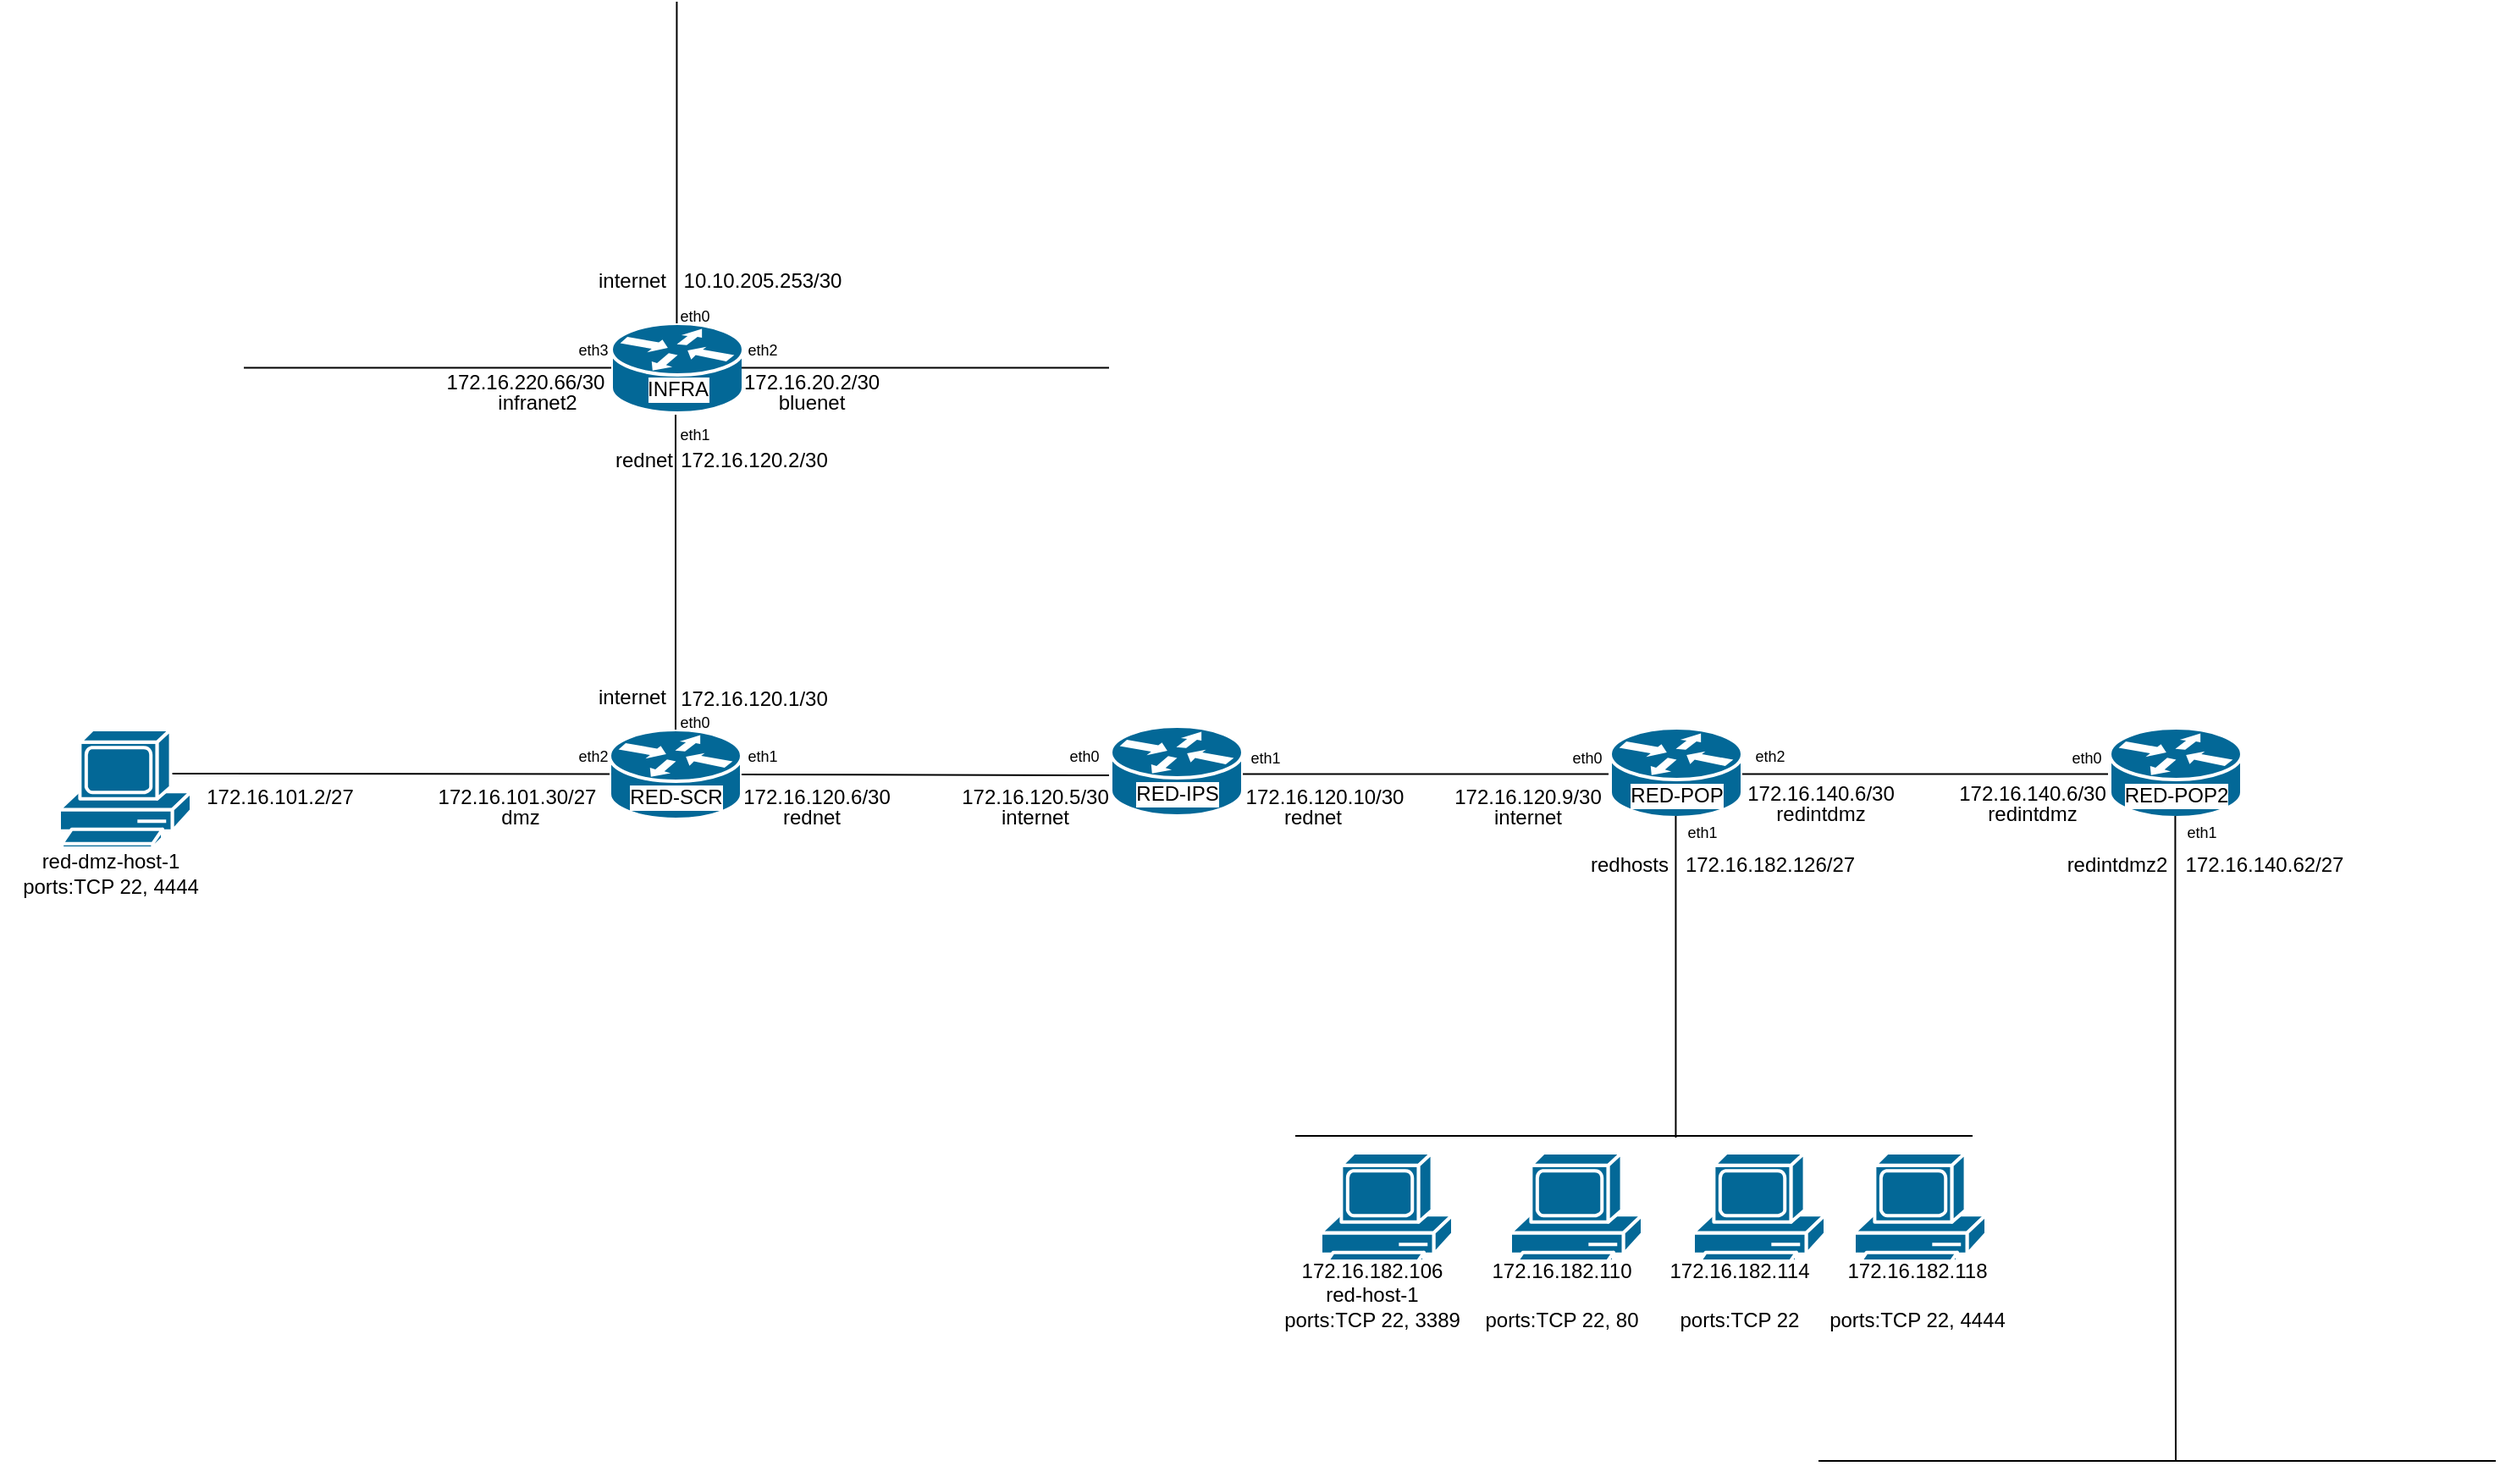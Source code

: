 <mxfile version="21.1.5" type="github">
  <diagram name="Page-1" id="DNa9uATd9qYWwBV_UxL_">
    <mxGraphModel dx="1135" dy="1763" grid="1" gridSize="10" guides="1" tooltips="1" connect="1" arrows="1" fold="1" page="1" pageScale="1" pageWidth="850" pageHeight="1100" math="0" shadow="0">
      <root>
        <mxCell id="0" />
        <mxCell id="1" parent="0" />
        <mxCell id="O4BCsCqUHJFsde2Ogw4A-1" value="" style="shape=mxgraph.cisco.routers.iad_router;sketch=0;html=1;pointerEvents=1;dashed=0;fillColor=#036897;strokeColor=#ffffff;strokeWidth=2;verticalLabelPosition=bottom;verticalAlign=top;align=center;outlineConnect=0;" vertex="1" parent="1">
          <mxGeometry x="435" y="350" width="78" height="53" as="geometry" />
        </mxCell>
        <mxCell id="O4BCsCqUHJFsde2Ogw4A-5" value="" style="endArrow=none;html=1;rounded=0;entryX=0.5;entryY=0;entryDx=0;entryDy=0;entryPerimeter=0;" edge="1" parent="1" target="O4BCsCqUHJFsde2Ogw4A-1">
          <mxGeometry width="50" height="50" relative="1" as="geometry">
            <mxPoint x="474" y="160" as="sourcePoint" />
            <mxPoint x="440" y="340" as="targetPoint" />
            <Array as="points">
              <mxPoint x="474" y="300" />
              <mxPoint x="474" y="320" />
            </Array>
          </mxGeometry>
        </mxCell>
        <mxCell id="O4BCsCqUHJFsde2Ogw4A-6" value="" style="endArrow=none;html=1;rounded=0;exitX=1;exitY=0.5;exitDx=0;exitDy=0;exitPerimeter=0;" edge="1" parent="1" source="O4BCsCqUHJFsde2Ogw4A-1">
          <mxGeometry width="50" height="50" relative="1" as="geometry">
            <mxPoint x="484" y="290" as="sourcePoint" />
            <mxPoint x="730" y="377" as="targetPoint" />
          </mxGeometry>
        </mxCell>
        <mxCell id="O4BCsCqUHJFsde2Ogw4A-8" value="&lt;font style=&quot;font-size: 9px;&quot;&gt;eth0&lt;/font&gt;" style="text;html=1;align=center;verticalAlign=middle;resizable=0;points=[];autosize=1;strokeColor=none;fillColor=none;" vertex="1" parent="1">
          <mxGeometry x="465" y="330" width="40" height="30" as="geometry" />
        </mxCell>
        <mxCell id="O4BCsCqUHJFsde2Ogw4A-10" value="&lt;font style=&quot;font-size: 9px;&quot;&gt;eth1&lt;/font&gt;" style="text;html=1;align=center;verticalAlign=middle;resizable=0;points=[];autosize=1;strokeColor=none;fillColor=none;" vertex="1" parent="1">
          <mxGeometry x="505" y="350" width="40" height="30" as="geometry" />
        </mxCell>
        <mxCell id="O4BCsCqUHJFsde2Ogw4A-11" value="" style="endArrow=none;html=1;rounded=0;" edge="1" parent="1">
          <mxGeometry width="50" height="50" relative="1" as="geometry">
            <mxPoint x="170" y="376" as="sourcePoint" />
            <mxPoint x="435" y="376.26" as="targetPoint" />
          </mxGeometry>
        </mxCell>
        <mxCell id="O4BCsCqUHJFsde2Ogw4A-12" value="&lt;font style=&quot;font-size: 9px;&quot;&gt;eth2&lt;/font&gt;" style="text;html=1;align=center;verticalAlign=middle;resizable=0;points=[];autosize=1;strokeColor=none;fillColor=none;" vertex="1" parent="1">
          <mxGeometry x="405" y="350" width="40" height="30" as="geometry" />
        </mxCell>
        <mxCell id="O4BCsCqUHJFsde2Ogw4A-13" value="RED-SCR" style="text;html=1;align=center;verticalAlign=middle;resizable=0;points=[];autosize=1;strokeColor=none;fillColor=none;labelBackgroundColor=default;" vertex="1" parent="1">
          <mxGeometry x="434" y="375" width="80" height="30" as="geometry" />
        </mxCell>
        <mxCell id="O4BCsCqUHJFsde2Ogw4A-15" value="172.16.120.1/30" style="text;html=1;align=center;verticalAlign=middle;resizable=0;points=[];autosize=1;strokeColor=none;fillColor=none;" vertex="1" parent="1">
          <mxGeometry x="465" y="317" width="110" height="30" as="geometry" />
        </mxCell>
        <mxCell id="O4BCsCqUHJFsde2Ogw4A-16" value="172.16.120.6/30" style="text;html=1;align=center;verticalAlign=middle;resizable=0;points=[];autosize=1;strokeColor=none;fillColor=none;" vertex="1" parent="1">
          <mxGeometry x="502" y="375" width="110" height="30" as="geometry" />
        </mxCell>
        <mxCell id="O4BCsCqUHJFsde2Ogw4A-17" value="172.16.101.30/27" style="text;html=1;align=center;verticalAlign=middle;resizable=0;points=[];autosize=1;strokeColor=none;fillColor=none;" vertex="1" parent="1">
          <mxGeometry x="320" y="375" width="120" height="30" as="geometry" />
        </mxCell>
        <mxCell id="O4BCsCqUHJFsde2Ogw4A-19" value="" style="shape=mxgraph.cisco.routers.iad_router;sketch=0;html=1;pointerEvents=1;dashed=0;fillColor=#036897;strokeColor=#ffffff;strokeWidth=2;verticalLabelPosition=bottom;verticalAlign=top;align=center;outlineConnect=0;" vertex="1" parent="1">
          <mxGeometry x="436" y="110" width="78" height="53" as="geometry" />
        </mxCell>
        <mxCell id="O4BCsCqUHJFsde2Ogw4A-20" value="172.16.120.2/30" style="text;html=1;align=center;verticalAlign=middle;resizable=0;points=[];autosize=1;strokeColor=none;fillColor=none;" vertex="1" parent="1">
          <mxGeometry x="465" y="176" width="110" height="30" as="geometry" />
        </mxCell>
        <mxCell id="O4BCsCqUHJFsde2Ogw4A-21" value="&lt;font style=&quot;font-size: 9px;&quot;&gt;eth1&lt;/font&gt;" style="text;html=1;align=center;verticalAlign=middle;resizable=0;points=[];autosize=1;strokeColor=none;fillColor=none;" vertex="1" parent="1">
          <mxGeometry x="465" y="160" width="40" height="30" as="geometry" />
        </mxCell>
        <mxCell id="O4BCsCqUHJFsde2Ogw4A-22" value="" style="endArrow=none;html=1;rounded=0;entryX=0.5;entryY=0;entryDx=0;entryDy=0;entryPerimeter=0;" edge="1" parent="1">
          <mxGeometry width="50" height="50" relative="1" as="geometry">
            <mxPoint x="474.71" y="-80" as="sourcePoint" />
            <mxPoint x="474.71" y="110" as="targetPoint" />
            <Array as="points">
              <mxPoint x="474.71" y="60" />
              <mxPoint x="474.71" y="80" />
            </Array>
          </mxGeometry>
        </mxCell>
        <mxCell id="O4BCsCqUHJFsde2Ogw4A-23" value="&lt;font style=&quot;font-size: 9px;&quot;&gt;eth0&lt;/font&gt;" style="text;html=1;align=center;verticalAlign=middle;resizable=0;points=[];autosize=1;strokeColor=none;fillColor=none;" vertex="1" parent="1">
          <mxGeometry x="465" y="90" width="40" height="30" as="geometry" />
        </mxCell>
        <mxCell id="O4BCsCqUHJFsde2Ogw4A-24" value="dmz" style="text;html=1;align=center;verticalAlign=middle;resizable=0;points=[];autosize=1;strokeColor=none;fillColor=none;" vertex="1" parent="1">
          <mxGeometry x="357" y="387" width="50" height="30" as="geometry" />
        </mxCell>
        <mxCell id="O4BCsCqUHJFsde2Ogw4A-25" value="rednet" style="text;html=1;align=center;verticalAlign=middle;resizable=0;points=[];autosize=1;strokeColor=none;fillColor=none;" vertex="1" parent="1">
          <mxGeometry x="524" y="387" width="60" height="30" as="geometry" />
        </mxCell>
        <mxCell id="O4BCsCqUHJFsde2Ogw4A-26" value="internet" style="text;html=1;align=center;verticalAlign=middle;resizable=0;points=[];autosize=1;strokeColor=none;fillColor=none;" vertex="1" parent="1">
          <mxGeometry x="418" y="316" width="60" height="30" as="geometry" />
        </mxCell>
        <mxCell id="O4BCsCqUHJFsde2Ogw4A-27" value="rednet" style="text;html=1;align=center;verticalAlign=middle;resizable=0;points=[];autosize=1;strokeColor=none;fillColor=none;" vertex="1" parent="1">
          <mxGeometry x="425" y="176" width="60" height="30" as="geometry" />
        </mxCell>
        <mxCell id="O4BCsCqUHJFsde2Ogw4A-28" value="&lt;font style=&quot;font-size: 9px;&quot;&gt;eth2&lt;/font&gt;" style="text;html=1;align=center;verticalAlign=middle;resizable=0;points=[];autosize=1;strokeColor=none;fillColor=none;" vertex="1" parent="1">
          <mxGeometry x="505" y="110" width="40" height="30" as="geometry" />
        </mxCell>
        <mxCell id="O4BCsCqUHJFsde2Ogw4A-29" value="&lt;font style=&quot;font-size: 9px;&quot;&gt;eth3&lt;/font&gt;" style="text;html=1;align=center;verticalAlign=middle;resizable=0;points=[];autosize=1;strokeColor=none;fillColor=none;" vertex="1" parent="1">
          <mxGeometry x="405" y="110" width="40" height="30" as="geometry" />
        </mxCell>
        <mxCell id="O4BCsCqUHJFsde2Ogw4A-30" value="" style="endArrow=none;html=1;rounded=0;exitX=1;exitY=0.5;exitDx=0;exitDy=0;exitPerimeter=0;" edge="1" parent="1">
          <mxGeometry width="50" height="50" relative="1" as="geometry">
            <mxPoint x="513" y="136.21" as="sourcePoint" />
            <mxPoint x="730" y="136.21" as="targetPoint" />
          </mxGeometry>
        </mxCell>
        <mxCell id="O4BCsCqUHJFsde2Ogw4A-31" value="" style="endArrow=none;html=1;rounded=0;exitX=1;exitY=0.5;exitDx=0;exitDy=0;exitPerimeter=0;" edge="1" parent="1">
          <mxGeometry width="50" height="50" relative="1" as="geometry">
            <mxPoint x="219" y="136.21" as="sourcePoint" />
            <mxPoint x="436" y="136.21" as="targetPoint" />
          </mxGeometry>
        </mxCell>
        <mxCell id="O4BCsCqUHJFsde2Ogw4A-32" value="172.16.20.2/30" style="text;html=1;align=center;verticalAlign=middle;resizable=0;points=[];autosize=1;strokeColor=none;fillColor=none;" vertex="1" parent="1">
          <mxGeometry x="504" y="130" width="100" height="30" as="geometry" />
        </mxCell>
        <mxCell id="O4BCsCqUHJFsde2Ogw4A-33" value="10.10.205.253/30" style="text;html=1;align=center;verticalAlign=middle;resizable=0;points=[];autosize=1;strokeColor=none;fillColor=none;" vertex="1" parent="1">
          <mxGeometry x="465" y="70" width="120" height="30" as="geometry" />
        </mxCell>
        <mxCell id="O4BCsCqUHJFsde2Ogw4A-34" value="172.16.220.66/30" style="text;html=1;align=center;verticalAlign=middle;resizable=0;points=[];autosize=1;strokeColor=none;fillColor=none;" vertex="1" parent="1">
          <mxGeometry x="325" y="130" width="120" height="30" as="geometry" />
        </mxCell>
        <mxCell id="O4BCsCqUHJFsde2Ogw4A-36" value="INFRA" style="text;html=1;align=center;verticalAlign=middle;resizable=0;points=[];autosize=1;strokeColor=none;fillColor=none;labelBackgroundColor=default;" vertex="1" parent="1">
          <mxGeometry x="445" y="134" width="60" height="30" as="geometry" />
        </mxCell>
        <mxCell id="O4BCsCqUHJFsde2Ogw4A-37" value="internet" style="text;html=1;align=center;verticalAlign=middle;resizable=0;points=[];autosize=1;strokeColor=none;fillColor=none;" vertex="1" parent="1">
          <mxGeometry x="418" y="70" width="60" height="30" as="geometry" />
        </mxCell>
        <mxCell id="O4BCsCqUHJFsde2Ogw4A-38" value="bluenet" style="text;html=1;align=center;verticalAlign=middle;resizable=0;points=[];autosize=1;strokeColor=none;fillColor=none;" vertex="1" parent="1">
          <mxGeometry x="524" y="142" width="60" height="30" as="geometry" />
        </mxCell>
        <mxCell id="O4BCsCqUHJFsde2Ogw4A-39" value="infranet2" style="text;html=1;align=center;verticalAlign=middle;resizable=0;points=[];autosize=1;strokeColor=none;fillColor=none;" vertex="1" parent="1">
          <mxGeometry x="357" y="142" width="70" height="30" as="geometry" />
        </mxCell>
        <mxCell id="O4BCsCqUHJFsde2Ogw4A-40" value="" style="shape=mxgraph.cisco.computers_and_peripherals.pc;sketch=0;html=1;pointerEvents=1;dashed=0;fillColor=#036897;strokeColor=#ffffff;strokeWidth=2;verticalLabelPosition=bottom;verticalAlign=top;align=center;outlineConnect=0;" vertex="1" parent="1">
          <mxGeometry x="110" y="350" width="78" height="70" as="geometry" />
        </mxCell>
        <mxCell id="O4BCsCqUHJFsde2Ogw4A-41" value="172.16.101.2/27" style="text;html=1;align=center;verticalAlign=middle;resizable=0;points=[];autosize=1;strokeColor=none;fillColor=none;" vertex="1" parent="1">
          <mxGeometry x="185" y="375" width="110" height="30" as="geometry" />
        </mxCell>
        <mxCell id="O4BCsCqUHJFsde2Ogw4A-42" value="&lt;div&gt;red-dmz-host-1&lt;/div&gt;&lt;div&gt;ports:TCP 22, 4444&lt;br&gt;&lt;/div&gt;" style="text;html=1;align=center;verticalAlign=middle;resizable=0;points=[];autosize=1;strokeColor=none;fillColor=none;labelBackgroundColor=default;" vertex="1" parent="1">
          <mxGeometry x="75" y="415" width="130" height="40" as="geometry" />
        </mxCell>
        <mxCell id="O4BCsCqUHJFsde2Ogw4A-43" value="" style="shape=mxgraph.cisco.routers.iad_router;sketch=0;html=1;pointerEvents=1;dashed=0;fillColor=#036897;strokeColor=#ffffff;strokeWidth=2;verticalLabelPosition=bottom;verticalAlign=top;align=center;outlineConnect=0;" vertex="1" parent="1">
          <mxGeometry x="731" y="348" width="78" height="53" as="geometry" />
        </mxCell>
        <mxCell id="O4BCsCqUHJFsde2Ogw4A-44" value="RED-IPS" style="text;html=1;align=center;verticalAlign=middle;resizable=0;points=[];autosize=1;strokeColor=none;fillColor=none;labelBackgroundColor=default;" vertex="1" parent="1">
          <mxGeometry x="735" y="373" width="70" height="30" as="geometry" />
        </mxCell>
        <mxCell id="O4BCsCqUHJFsde2Ogw4A-45" value="&lt;font style=&quot;font-size: 9px;&quot;&gt;eth0&lt;/font&gt;" style="text;html=1;align=center;verticalAlign=middle;resizable=0;points=[];autosize=1;strokeColor=none;fillColor=none;" vertex="1" parent="1">
          <mxGeometry x="695" y="350" width="40" height="30" as="geometry" />
        </mxCell>
        <mxCell id="O4BCsCqUHJFsde2Ogw4A-46" value="172.16.120.5/30" style="text;html=1;align=center;verticalAlign=middle;resizable=0;points=[];autosize=1;strokeColor=none;fillColor=none;" vertex="1" parent="1">
          <mxGeometry x="631" y="375" width="110" height="30" as="geometry" />
        </mxCell>
        <mxCell id="O4BCsCqUHJFsde2Ogw4A-47" value="" style="endArrow=none;html=1;rounded=0;exitX=1;exitY=0.5;exitDx=0;exitDy=0;exitPerimeter=0;" edge="1" parent="1">
          <mxGeometry width="50" height="50" relative="1" as="geometry">
            <mxPoint x="809" y="376.21" as="sourcePoint" />
            <mxPoint x="1026" y="376.21" as="targetPoint" />
          </mxGeometry>
        </mxCell>
        <mxCell id="O4BCsCqUHJFsde2Ogw4A-49" value="internet" style="text;html=1;align=center;verticalAlign=middle;resizable=0;points=[];autosize=1;strokeColor=none;fillColor=none;" vertex="1" parent="1">
          <mxGeometry x="656" y="387" width="60" height="30" as="geometry" />
        </mxCell>
        <mxCell id="O4BCsCqUHJFsde2Ogw4A-50" value="&lt;font style=&quot;font-size: 9px;&quot;&gt;eth1&lt;/font&gt;" style="text;html=1;align=center;verticalAlign=middle;resizable=0;points=[];autosize=1;strokeColor=none;fillColor=none;" vertex="1" parent="1">
          <mxGeometry x="802" y="351" width="40" height="30" as="geometry" />
        </mxCell>
        <mxCell id="O4BCsCqUHJFsde2Ogw4A-51" value="172.16.120.10/30" style="text;html=1;align=center;verticalAlign=middle;resizable=0;points=[];autosize=1;strokeColor=none;fillColor=none;" vertex="1" parent="1">
          <mxGeometry x="797" y="375" width="120" height="30" as="geometry" />
        </mxCell>
        <mxCell id="O4BCsCqUHJFsde2Ogw4A-52" value="rednet" style="text;html=1;align=center;verticalAlign=middle;resizable=0;points=[];autosize=1;strokeColor=none;fillColor=none;" vertex="1" parent="1">
          <mxGeometry x="820" y="387" width="60" height="30" as="geometry" />
        </mxCell>
        <mxCell id="O4BCsCqUHJFsde2Ogw4A-53" value="" style="shape=mxgraph.cisco.routers.iad_router;sketch=0;html=1;pointerEvents=1;dashed=0;fillColor=#036897;strokeColor=#ffffff;strokeWidth=2;verticalLabelPosition=bottom;verticalAlign=top;align=center;outlineConnect=0;" vertex="1" parent="1">
          <mxGeometry x="1026" y="349" width="78" height="53" as="geometry" />
        </mxCell>
        <mxCell id="O4BCsCqUHJFsde2Ogw4A-54" value="RED-POP" style="text;html=1;align=center;verticalAlign=middle;resizable=0;points=[];autosize=1;strokeColor=none;fillColor=none;labelBackgroundColor=default;" vertex="1" parent="1">
          <mxGeometry x="1025" y="374" width="80" height="30" as="geometry" />
        </mxCell>
        <mxCell id="O4BCsCqUHJFsde2Ogw4A-55" value="172.16.120.9/30" style="text;html=1;align=center;verticalAlign=middle;resizable=0;points=[];autosize=1;strokeColor=none;fillColor=none;" vertex="1" parent="1">
          <mxGeometry x="922" y="375" width="110" height="30" as="geometry" />
        </mxCell>
        <mxCell id="O4BCsCqUHJFsde2Ogw4A-56" value="&lt;font style=&quot;font-size: 9px;&quot;&gt;eth0&lt;/font&gt;" style="text;html=1;align=center;verticalAlign=middle;resizable=0;points=[];autosize=1;strokeColor=none;fillColor=none;" vertex="1" parent="1">
          <mxGeometry x="992" y="351" width="40" height="30" as="geometry" />
        </mxCell>
        <mxCell id="O4BCsCqUHJFsde2Ogw4A-57" value="internet" style="text;html=1;align=center;verticalAlign=middle;resizable=0;points=[];autosize=1;strokeColor=none;fillColor=none;" vertex="1" parent="1">
          <mxGeometry x="947" y="387" width="60" height="30" as="geometry" />
        </mxCell>
        <mxCell id="O4BCsCqUHJFsde2Ogw4A-58" value="" style="endArrow=none;html=1;rounded=0;exitX=1;exitY=0.5;exitDx=0;exitDy=0;exitPerimeter=0;" edge="1" parent="1">
          <mxGeometry width="50" height="50" relative="1" as="geometry">
            <mxPoint x="1104" y="376.21" as="sourcePoint" />
            <mxPoint x="1321" y="376.21" as="targetPoint" />
          </mxGeometry>
        </mxCell>
        <mxCell id="O4BCsCqUHJFsde2Ogw4A-59" value="" style="endArrow=none;html=1;rounded=0;entryX=0.5;entryY=0;entryDx=0;entryDy=0;entryPerimeter=0;" edge="1" parent="1">
          <mxGeometry width="50" height="50" relative="1" as="geometry">
            <mxPoint x="1064.71" y="401" as="sourcePoint" />
            <mxPoint x="1064.71" y="591" as="targetPoint" />
            <Array as="points">
              <mxPoint x="1064.71" y="541" />
              <mxPoint x="1064.71" y="561" />
            </Array>
          </mxGeometry>
        </mxCell>
        <mxCell id="O4BCsCqUHJFsde2Ogw4A-60" value="172.16.182.126/27" style="text;html=1;align=center;verticalAlign=middle;resizable=0;points=[];autosize=1;strokeColor=none;fillColor=none;" vertex="1" parent="1">
          <mxGeometry x="1060" y="415" width="120" height="30" as="geometry" />
        </mxCell>
        <mxCell id="O4BCsCqUHJFsde2Ogw4A-61" value="redhosts" style="text;html=1;align=center;verticalAlign=middle;resizable=0;points=[];autosize=1;strokeColor=none;fillColor=none;" vertex="1" parent="1">
          <mxGeometry x="1002" y="415" width="70" height="30" as="geometry" />
        </mxCell>
        <mxCell id="O4BCsCqUHJFsde2Ogw4A-62" value="&lt;font style=&quot;font-size: 9px;&quot;&gt;eth1&lt;/font&gt;" style="text;html=1;align=center;verticalAlign=middle;resizable=0;points=[];autosize=1;strokeColor=none;fillColor=none;" vertex="1" parent="1">
          <mxGeometry x="1060" y="395" width="40" height="30" as="geometry" />
        </mxCell>
        <mxCell id="O4BCsCqUHJFsde2Ogw4A-63" value="&lt;font style=&quot;font-size: 9px;&quot;&gt;eth2&lt;/font&gt;" style="text;html=1;align=center;verticalAlign=middle;resizable=0;points=[];autosize=1;strokeColor=none;fillColor=none;" vertex="1" parent="1">
          <mxGeometry x="1100" y="350" width="40" height="30" as="geometry" />
        </mxCell>
        <mxCell id="O4BCsCqUHJFsde2Ogw4A-64" value="172.16.140.6/30" style="text;html=1;align=center;verticalAlign=middle;resizable=0;points=[];autosize=1;strokeColor=none;fillColor=none;" vertex="1" parent="1">
          <mxGeometry x="1095" y="373" width="110" height="30" as="geometry" />
        </mxCell>
        <mxCell id="O4BCsCqUHJFsde2Ogw4A-65" value="redintdmz" style="text;html=1;align=center;verticalAlign=middle;resizable=0;points=[];autosize=1;strokeColor=none;fillColor=none;" vertex="1" parent="1">
          <mxGeometry x="1110" y="385" width="80" height="30" as="geometry" />
        </mxCell>
        <mxCell id="O4BCsCqUHJFsde2Ogw4A-66" value="" style="shape=mxgraph.cisco.routers.iad_router;sketch=0;html=1;pointerEvents=1;dashed=0;fillColor=#036897;strokeColor=#ffffff;strokeWidth=2;verticalLabelPosition=bottom;verticalAlign=top;align=center;outlineConnect=0;" vertex="1" parent="1">
          <mxGeometry x="1321" y="349" width="78" height="53" as="geometry" />
        </mxCell>
        <mxCell id="O4BCsCqUHJFsde2Ogw4A-67" value="RED-POP2" style="text;html=1;align=center;verticalAlign=middle;resizable=0;points=[];autosize=1;strokeColor=none;fillColor=none;labelBackgroundColor=default;" vertex="1" parent="1">
          <mxGeometry x="1320" y="374" width="80" height="30" as="geometry" />
        </mxCell>
        <mxCell id="O4BCsCqUHJFsde2Ogw4A-68" value="172.16.140.6/30" style="text;html=1;align=center;verticalAlign=middle;resizable=0;points=[];autosize=1;strokeColor=none;fillColor=none;" vertex="1" parent="1">
          <mxGeometry x="1220" y="373" width="110" height="30" as="geometry" />
        </mxCell>
        <mxCell id="O4BCsCqUHJFsde2Ogw4A-69" value="redintdmz" style="text;html=1;align=center;verticalAlign=middle;resizable=0;points=[];autosize=1;strokeColor=none;fillColor=none;" vertex="1" parent="1">
          <mxGeometry x="1235" y="385" width="80" height="30" as="geometry" />
        </mxCell>
        <mxCell id="O4BCsCqUHJFsde2Ogw4A-70" value="&lt;font style=&quot;font-size: 9px;&quot;&gt;eth0&lt;/font&gt;" style="text;html=1;align=center;verticalAlign=middle;resizable=0;points=[];autosize=1;strokeColor=none;fillColor=none;" vertex="1" parent="1">
          <mxGeometry x="1287" y="351" width="40" height="30" as="geometry" />
        </mxCell>
        <mxCell id="O4BCsCqUHJFsde2Ogw4A-72" value="" style="endArrow=none;html=1;rounded=0;" edge="1" parent="1">
          <mxGeometry width="50" height="50" relative="1" as="geometry">
            <mxPoint x="1359.71" y="401" as="sourcePoint" />
            <mxPoint x="1360" y="782.4" as="targetPoint" />
            <Array as="points">
              <mxPoint x="1359.71" y="541" />
              <mxPoint x="1359.71" y="561" />
            </Array>
          </mxGeometry>
        </mxCell>
        <mxCell id="O4BCsCqUHJFsde2Ogw4A-73" value="172.16.140.62/27" style="text;html=1;align=center;verticalAlign=middle;resizable=0;points=[];autosize=1;strokeColor=none;fillColor=none;" vertex="1" parent="1">
          <mxGeometry x="1352" y="415" width="120" height="30" as="geometry" />
        </mxCell>
        <mxCell id="O4BCsCqUHJFsde2Ogw4A-74" value="redintdmz2" style="text;html=1;align=center;verticalAlign=middle;resizable=0;points=[];autosize=1;strokeColor=none;fillColor=none;" vertex="1" parent="1">
          <mxGeometry x="1285" y="415" width="80" height="30" as="geometry" />
        </mxCell>
        <mxCell id="O4BCsCqUHJFsde2Ogw4A-75" value="&lt;font style=&quot;font-size: 9px;&quot;&gt;eth1&lt;/font&gt;" style="text;html=1;align=center;verticalAlign=middle;resizable=0;points=[];autosize=1;strokeColor=none;fillColor=none;" vertex="1" parent="1">
          <mxGeometry x="1355" y="395" width="40" height="30" as="geometry" />
        </mxCell>
        <mxCell id="O4BCsCqUHJFsde2Ogw4A-78" value="" style="endArrow=none;html=1;rounded=0;" edge="1" parent="1">
          <mxGeometry width="50" height="50" relative="1" as="geometry">
            <mxPoint x="840" y="590" as="sourcePoint" />
            <mxPoint x="1240" y="590" as="targetPoint" />
          </mxGeometry>
        </mxCell>
        <mxCell id="O4BCsCqUHJFsde2Ogw4A-80" value="" style="shape=mxgraph.cisco.computers_and_peripherals.pc;sketch=0;html=1;pointerEvents=1;dashed=0;fillColor=#036897;strokeColor=#ffffff;strokeWidth=2;verticalLabelPosition=bottom;verticalAlign=top;align=center;outlineConnect=0;" vertex="1" parent="1">
          <mxGeometry x="855" y="600" width="78" height="70" as="geometry" />
        </mxCell>
        <mxCell id="O4BCsCqUHJFsde2Ogw4A-81" value="&lt;div&gt;172.16.182.106&lt;br&gt;&lt;/div&gt;&lt;div&gt;red-host-1&lt;br&gt;&lt;/div&gt;&lt;div&gt;ports:TCP 22, 3389&lt;br&gt;&lt;/div&gt;" style="text;html=1;align=center;verticalAlign=middle;resizable=0;points=[];autosize=1;strokeColor=none;fillColor=none;labelBackgroundColor=default;" vertex="1" parent="1">
          <mxGeometry x="820" y="654" width="130" height="60" as="geometry" />
        </mxCell>
        <mxCell id="O4BCsCqUHJFsde2Ogw4A-84" value="" style="shape=mxgraph.cisco.computers_and_peripherals.pc;sketch=0;html=1;pointerEvents=1;dashed=0;fillColor=#036897;strokeColor=#ffffff;strokeWidth=2;verticalLabelPosition=bottom;verticalAlign=top;align=center;outlineConnect=0;" vertex="1" parent="1">
          <mxGeometry x="967" y="600" width="78" height="70" as="geometry" />
        </mxCell>
        <mxCell id="O4BCsCqUHJFsde2Ogw4A-85" value="&lt;div&gt;172.16.182.110&lt;br&gt;&lt;/div&gt;&lt;div&gt;&lt;br&gt;&lt;/div&gt;&lt;div&gt;ports:TCP 22, 80&lt;br&gt;&lt;/div&gt;" style="text;html=1;align=center;verticalAlign=middle;resizable=0;points=[];autosize=1;strokeColor=none;fillColor=none;labelBackgroundColor=default;" vertex="1" parent="1">
          <mxGeometry x="942" y="654" width="110" height="60" as="geometry" />
        </mxCell>
        <mxCell id="O4BCsCqUHJFsde2Ogw4A-86" value="" style="shape=mxgraph.cisco.computers_and_peripherals.pc;sketch=0;html=1;pointerEvents=1;dashed=0;fillColor=#036897;strokeColor=#ffffff;strokeWidth=2;verticalLabelPosition=bottom;verticalAlign=top;align=center;outlineConnect=0;" vertex="1" parent="1">
          <mxGeometry x="1075" y="600" width="78" height="70" as="geometry" />
        </mxCell>
        <mxCell id="O4BCsCqUHJFsde2Ogw4A-88" value="" style="shape=mxgraph.cisco.computers_and_peripherals.pc;sketch=0;html=1;pointerEvents=1;dashed=0;fillColor=#036897;strokeColor=#ffffff;strokeWidth=2;verticalLabelPosition=bottom;verticalAlign=top;align=center;outlineConnect=0;" vertex="1" parent="1">
          <mxGeometry x="1170" y="600" width="78" height="70" as="geometry" />
        </mxCell>
        <mxCell id="O4BCsCqUHJFsde2Ogw4A-89" value="&lt;div&gt;172.16.182.118&lt;br&gt;&lt;/div&gt;&lt;div&gt;&lt;br&gt;&lt;/div&gt;&lt;div&gt;ports:TCP 22, 4444&lt;br&gt;&lt;/div&gt;" style="text;html=1;align=center;verticalAlign=middle;resizable=0;points=[];autosize=1;strokeColor=none;fillColor=none;labelBackgroundColor=default;" vertex="1" parent="1">
          <mxGeometry x="1142" y="654" width="130" height="60" as="geometry" />
        </mxCell>
        <mxCell id="O4BCsCqUHJFsde2Ogw4A-90" value="&lt;div&gt;172.16.182.114&lt;br&gt;&lt;/div&gt;&lt;div&gt;&lt;br&gt;&lt;/div&gt;&lt;div&gt;ports:TCP 22&lt;br&gt;&lt;/div&gt;" style="text;html=1;align=center;verticalAlign=middle;resizable=0;points=[];autosize=1;strokeColor=none;fillColor=none;labelBackgroundColor=default;" vertex="1" parent="1">
          <mxGeometry x="1047" y="654" width="110" height="60" as="geometry" />
        </mxCell>
        <mxCell id="O4BCsCqUHJFsde2Ogw4A-91" value="" style="endArrow=none;html=1;rounded=0;" edge="1" parent="1">
          <mxGeometry width="50" height="50" relative="1" as="geometry">
            <mxPoint x="1149" y="782" as="sourcePoint" />
            <mxPoint x="1549" y="782" as="targetPoint" />
          </mxGeometry>
        </mxCell>
      </root>
    </mxGraphModel>
  </diagram>
</mxfile>
